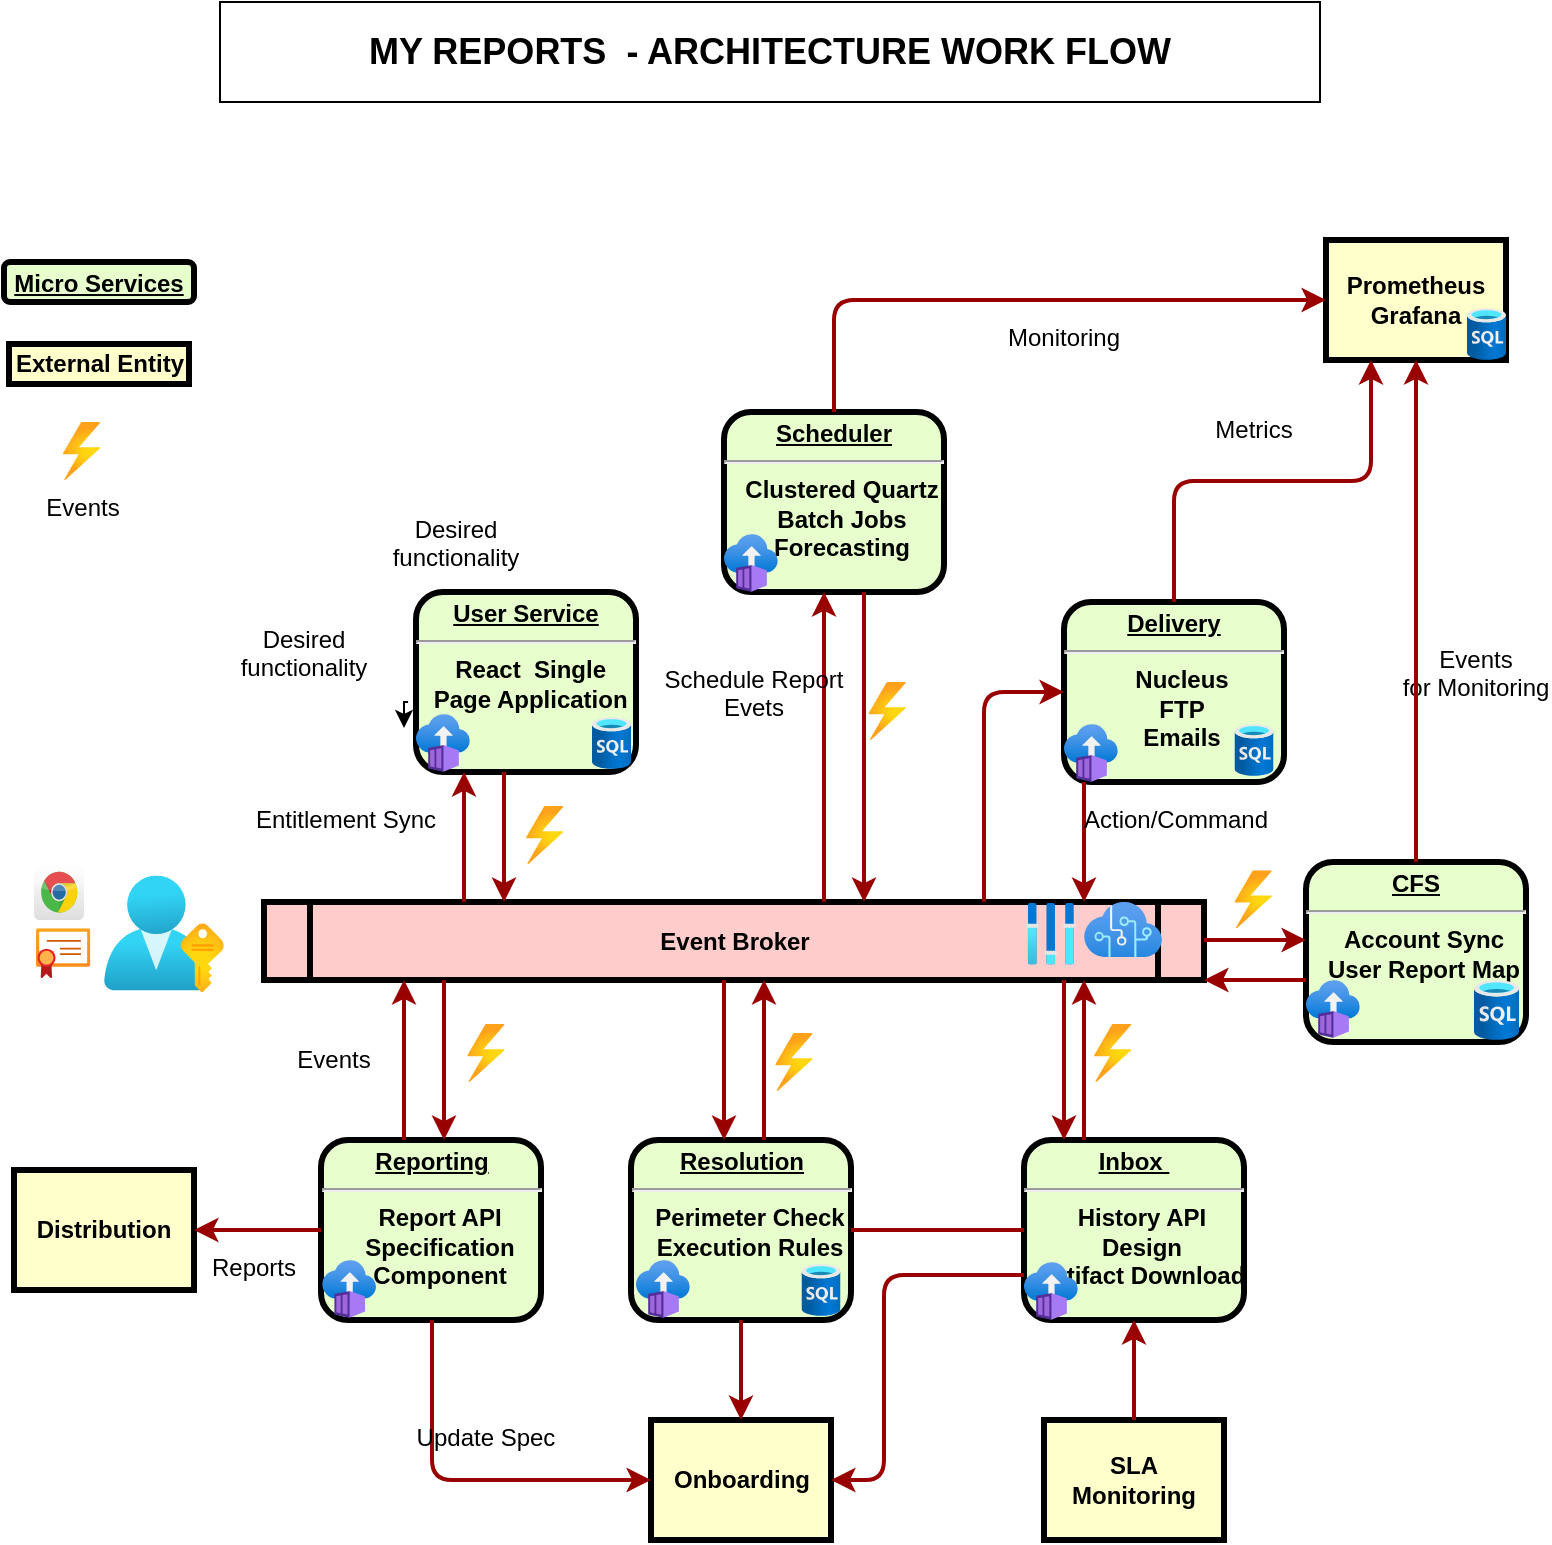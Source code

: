 <mxfile version="14.3.1" type="github">
  <diagram name="Page-1" id="c7558073-3199-34d8-9f00-42111426c3f3">
    <mxGraphModel dx="1678" dy="878" grid="1" gridSize="10" guides="1" tooltips="1" connect="1" arrows="1" fold="1" page="1" pageScale="1" pageWidth="826" pageHeight="1169" background="#ffffff" math="0" shadow="0">
      <root>
        <mxCell id="0" />
        <mxCell id="1" parent="0" />
        <mxCell id="4GTcz5uOyOijXQbMNw0b-100" style="edgeStyle=orthogonalEdgeStyle;rounded=0;orthogonalLoop=1;jettySize=auto;html=1;exitX=-0.036;exitY=0.611;exitDx=0;exitDy=0;exitPerimeter=0;" edge="1" parent="1" source="2">
          <mxGeometry relative="1" as="geometry">
            <mxPoint x="230" y="413" as="targetPoint" />
          </mxGeometry>
        </mxCell>
        <mxCell id="2" value="&lt;p style=&quot;margin: 0px ; margin-top: 4px ; text-align: center ; text-decoration: underline&quot;&gt;&lt;strong&gt;User Service&lt;/strong&gt;&lt;/p&gt;&lt;hr&gt;&lt;p style=&quot;margin: 0px ; margin-left: 8px&quot;&gt;React&amp;nbsp; Single&amp;nbsp;&lt;/p&gt;&lt;p style=&quot;margin: 0px ; margin-left: 8px&quot;&gt;Page Application&amp;nbsp;&lt;/p&gt;" style="verticalAlign=middle;align=center;overflow=fill;fontSize=12;fontFamily=Helvetica;html=1;rounded=1;fontStyle=1;strokeWidth=3;fillColor=#E6FFCC" parent="1" vertex="1">
          <mxGeometry x="236" y="345" width="110" height="90" as="geometry" />
        </mxCell>
        <mxCell id="5" value="Event Broker" style="shape=process;whiteSpace=wrap;align=center;verticalAlign=middle;size=0.048;fontStyle=1;strokeWidth=3;fillColor=#FFCCCC" parent="1" vertex="1">
          <mxGeometry x="160" y="500" width="470" height="39" as="geometry" />
        </mxCell>
        <mxCell id="6" value="&lt;p style=&quot;margin: 0px ; margin-top: 4px ; text-align: center ; text-decoration: underline&quot;&gt;&lt;strong&gt;Scheduler&lt;br&gt;&lt;/strong&gt;&lt;/p&gt;&lt;hr&gt;&lt;p style=&quot;margin: 0px ; margin-left: 8px&quot;&gt;Clustered Quartz&lt;/p&gt;&lt;p style=&quot;margin: 0px ; margin-left: 8px&quot;&gt;Batch Jobs&lt;/p&gt;&lt;p style=&quot;margin: 0px ; margin-left: 8px&quot;&gt;Forecasting&lt;/p&gt;" style="verticalAlign=middle;align=center;overflow=fill;fontSize=12;fontFamily=Helvetica;html=1;rounded=1;fontStyle=1;strokeWidth=3;fillColor=#E6FFCC" parent="1" vertex="1">
          <mxGeometry x="390" y="255" width="110" height="90" as="geometry" />
        </mxCell>
        <mxCell id="7" value="&lt;p style=&quot;margin: 0px ; margin-top: 4px ; text-align: center ; text-decoration: underline&quot;&gt;&lt;strong&gt;CFS&lt;/strong&gt;&lt;/p&gt;&lt;hr&gt;&lt;p style=&quot;margin: 0px ; margin-left: 8px&quot;&gt;&lt;span&gt;Account Sync&lt;/span&gt;&lt;/p&gt;&lt;p style=&quot;margin: 0px ; margin-left: 8px&quot;&gt;&lt;span&gt;User Report Map&lt;/span&gt;&lt;br&gt;&lt;/p&gt;" style="verticalAlign=middle;align=center;overflow=fill;fontSize=12;fontFamily=Helvetica;html=1;rounded=1;fontStyle=1;strokeWidth=3;fillColor=#E6FFCC" parent="1" vertex="1">
          <mxGeometry x="681" y="480" width="110" height="90" as="geometry" />
        </mxCell>
        <mxCell id="8" value="&lt;p style=&quot;margin: 0px ; margin-top: 4px ; text-align: center ; text-decoration: underline&quot;&gt;&lt;strong&gt;Delivery&lt;br&gt;&lt;/strong&gt;&lt;/p&gt;&lt;hr&gt;&lt;p style=&quot;margin: 0px ; margin-left: 8px&quot;&gt;Nucleus&lt;/p&gt;&lt;p style=&quot;margin: 0px ; margin-left: 8px&quot;&gt;FTP&lt;/p&gt;&lt;p style=&quot;margin: 0px ; margin-left: 8px&quot;&gt;Emails&lt;/p&gt;" style="verticalAlign=middle;align=center;overflow=fill;fontSize=12;fontFamily=Helvetica;html=1;rounded=1;fontStyle=1;strokeWidth=3;fillColor=#E6FFCC" parent="1" vertex="1">
          <mxGeometry x="560" y="350" width="110" height="90" as="geometry" />
        </mxCell>
        <mxCell id="9" value="&lt;p style=&quot;margin: 0px ; margin-top: 4px ; text-align: center ; text-decoration: underline&quot;&gt;&lt;strong&gt;Inbox&amp;nbsp;&lt;/strong&gt;&lt;/p&gt;&lt;hr&gt;&lt;p style=&quot;margin: 0px ; margin-left: 8px&quot;&gt;&lt;span&gt;History API&lt;/span&gt;&lt;/p&gt;&lt;p style=&quot;margin: 0px ; margin-left: 8px&quot;&gt;&lt;span&gt;Design&lt;/span&gt;&lt;br&gt;&lt;/p&gt;&lt;p style=&quot;margin: 0px ; margin-left: 8px&quot;&gt;&lt;span&gt;Artifact Download&lt;/span&gt;&lt;/p&gt;" style="verticalAlign=middle;align=center;overflow=fill;fontSize=12;fontFamily=Helvetica;html=1;rounded=1;fontStyle=1;strokeWidth=3;fillColor=#E6FFCC" parent="1" vertex="1">
          <mxGeometry x="540" y="619" width="110" height="90" as="geometry" />
        </mxCell>
        <mxCell id="10" value="&lt;p style=&quot;margin: 0px ; margin-top: 4px ; text-align: center ; text-decoration: underline&quot;&gt;&lt;strong&gt;&lt;strong&gt;Reporting&lt;/strong&gt;&lt;br&gt;&lt;/strong&gt;&lt;/p&gt;&lt;hr&gt;&lt;p style=&quot;margin: 0px ; margin-left: 8px&quot;&gt;Report API&lt;/p&gt;&lt;p style=&quot;margin: 0px ; margin-left: 8px&quot;&gt;Specification&lt;/p&gt;&lt;p style=&quot;margin: 0px ; margin-left: 8px&quot;&gt;Component&lt;/p&gt;" style="verticalAlign=middle;align=center;overflow=fill;fontSize=12;fontFamily=Helvetica;html=1;rounded=1;fontStyle=1;strokeWidth=3;fillColor=#E6FFCC" parent="1" vertex="1">
          <mxGeometry x="188.5" y="619" width="110" height="90" as="geometry" />
        </mxCell>
        <mxCell id="12" value="Prometheus&#xa;Grafana" style="whiteSpace=wrap;align=center;verticalAlign=middle;fontStyle=1;strokeWidth=3;fillColor=#FFFFCC" parent="1" vertex="1">
          <mxGeometry x="691" y="169.0" width="90" height="60" as="geometry" />
        </mxCell>
        <mxCell id="13" value="Onboarding" style="whiteSpace=wrap;align=center;verticalAlign=middle;fontStyle=1;strokeWidth=3;fillColor=#FFFFCC" parent="1" vertex="1">
          <mxGeometry x="353.5" y="759" width="90" height="60" as="geometry" />
        </mxCell>
        <mxCell id="14" value="Distribution" style="whiteSpace=wrap;align=center;verticalAlign=middle;fontStyle=1;strokeWidth=3;fillColor=#FFFFCC" parent="1" vertex="1">
          <mxGeometry x="35.0" y="634.0" width="90" height="60" as="geometry" />
        </mxCell>
        <mxCell id="15" value="SLA Monitoring" style="whiteSpace=wrap;align=center;verticalAlign=middle;fontStyle=1;strokeWidth=3;fillColor=#FFFFCC" parent="1" vertex="1">
          <mxGeometry x="550.0" y="759" width="90" height="60" as="geometry" />
        </mxCell>
        <mxCell id="11" value="&lt;p style=&quot;margin: 0px ; margin-top: 4px ; text-align: center ; text-decoration: underline&quot;&gt;&lt;strong&gt;Resolution&lt;/strong&gt;&lt;/p&gt;&lt;hr&gt;&lt;p style=&quot;margin: 0px ; margin-left: 8px&quot;&gt;Perimeter Check&lt;/p&gt;&lt;p style=&quot;margin: 0px ; margin-left: 8px&quot;&gt;Execution Rules&lt;/p&gt;" style="verticalAlign=middle;align=center;overflow=fill;fontSize=12;fontFamily=Helvetica;html=1;rounded=1;fontStyle=1;strokeWidth=3;fillColor=#E6FFCC" parent="1" vertex="1">
          <mxGeometry x="343.5" y="619" width="110" height="90" as="geometry" />
        </mxCell>
        <mxCell id="51" value="" style="endArrow=none;noEdgeStyle=1;strokeColor=#990000;strokeWidth=2" parent="1" source="9" target="11" edge="1">
          <mxGeometry relative="1" as="geometry">
            <mxPoint x="205.008" y="590" as="sourcePoint" />
            <mxPoint x="400.328" y="759" as="targetPoint" />
          </mxGeometry>
        </mxCell>
        <mxCell id="52" value="Desired &#xa;functionality" style="text;spacingTop=-5;align=center" parent="1" vertex="1">
          <mxGeometry x="165" y="360" width="30" height="20" as="geometry" />
        </mxCell>
        <mxCell id="53" value="Desired &#xa;functionality" style="text;spacingTop=-5;align=center" parent="1" vertex="1">
          <mxGeometry x="241" y="305" width="30" height="20" as="geometry" />
        </mxCell>
        <mxCell id="54" value="Entitlement Sync&#xa;" style="text;spacingTop=-5;align=center" parent="1" vertex="1">
          <mxGeometry x="186" y="450" width="30" height="20" as="geometry" />
        </mxCell>
        <mxCell id="55" value="" style="edgeStyle=elbowEdgeStyle;elbow=horizontal;strokeColor=#990000;strokeWidth=2" parent="1" source="5" target="2" edge="1">
          <mxGeometry width="100" height="100" relative="1" as="geometry">
            <mxPoint x="50" y="639" as="sourcePoint" />
            <mxPoint x="150" y="539" as="targetPoint" />
            <Array as="points">
              <mxPoint x="260" y="479" />
            </Array>
          </mxGeometry>
        </mxCell>
        <mxCell id="56" value="" style="edgeStyle=elbowEdgeStyle;elbow=horizontal;strokeColor=#990000;strokeWidth=2" parent="1" source="2" target="5" edge="1">
          <mxGeometry width="100" height="100" relative="1" as="geometry">
            <mxPoint x="50" y="609" as="sourcePoint" />
            <mxPoint x="150" y="509" as="targetPoint" />
            <Array as="points">
              <mxPoint x="280" y="469" />
            </Array>
          </mxGeometry>
        </mxCell>
        <mxCell id="58" value="" style="edgeStyle=elbowEdgeStyle;elbow=horizontal;strokeColor=#990000;strokeWidth=2" parent="1" source="5" target="6" edge="1">
          <mxGeometry width="100" height="100" relative="1" as="geometry">
            <mxPoint x="380" y="479" as="sourcePoint" />
            <mxPoint x="480" y="379" as="targetPoint" />
            <Array as="points">
              <mxPoint x="440" y="419" />
            </Array>
          </mxGeometry>
        </mxCell>
        <mxCell id="59" value="" style="edgeStyle=elbowEdgeStyle;elbow=horizontal;strokeColor=#990000;strokeWidth=2" parent="1" source="6" target="5" edge="1">
          <mxGeometry width="100" height="100" relative="1" as="geometry">
            <mxPoint x="350" y="479" as="sourcePoint" />
            <mxPoint x="450" y="379" as="targetPoint" />
            <Array as="points">
              <mxPoint x="460" y="429" />
            </Array>
          </mxGeometry>
        </mxCell>
        <mxCell id="61" value="Schedule Report&#xa;Evets" style="text;spacingTop=-5;align=center" parent="1" vertex="1">
          <mxGeometry x="390.0" y="380.0" width="30" height="20" as="geometry" />
        </mxCell>
        <mxCell id="62" value="Monitoring" style="text;spacingTop=-5;align=center" parent="1" vertex="1">
          <mxGeometry x="545.0" y="209.0" width="30" height="20" as="geometry" />
        </mxCell>
        <mxCell id="63" value="Metrics" style="text;spacingTop=-5;align=center" parent="1" vertex="1">
          <mxGeometry x="640" y="255.0" width="30" height="20" as="geometry" />
        </mxCell>
        <mxCell id="64" value="Events&#xa;for Monitoring" style="text;spacingTop=-5;align=center" parent="1" vertex="1">
          <mxGeometry x="751.0" y="370.0" width="30" height="20" as="geometry" />
        </mxCell>
        <mxCell id="65" value="" style="edgeStyle=elbowEdgeStyle;elbow=horizontal;strokeColor=#990000;strokeWidth=2" parent="1" source="6" target="12" edge="1">
          <mxGeometry width="100" height="100" relative="1" as="geometry">
            <mxPoint x="260" y="289.0" as="sourcePoint" />
            <mxPoint x="360" y="189.0" as="targetPoint" />
            <Array as="points">
              <mxPoint x="445" y="249" />
            </Array>
          </mxGeometry>
        </mxCell>
        <mxCell id="66" value="" style="edgeStyle=elbowEdgeStyle;elbow=vertical;entryX=0.25;entryY=1;strokeColor=#990000;strokeWidth=2" parent="1" source="8" target="12" edge="1">
          <mxGeometry width="100" height="100" relative="1" as="geometry">
            <mxPoint x="530" y="359" as="sourcePoint" />
            <mxPoint x="630" y="259" as="targetPoint" />
          </mxGeometry>
        </mxCell>
        <mxCell id="67" value="" style="edgeStyle=elbowEdgeStyle;elbow=horizontal;strokeColor=#990000;strokeWidth=2" parent="1" source="7" target="12" edge="1">
          <mxGeometry width="100" height="100" relative="1" as="geometry">
            <mxPoint x="660.0" y="469" as="sourcePoint" />
            <mxPoint x="760.0" y="369" as="targetPoint" />
          </mxGeometry>
        </mxCell>
        <mxCell id="68" value="" style="edgeStyle=elbowEdgeStyle;elbow=horizontal;strokeColor=#990000;strokeWidth=2" parent="1" source="8" target="5" edge="1">
          <mxGeometry width="100" height="100" relative="1" as="geometry">
            <mxPoint x="570" y="489" as="sourcePoint" />
            <mxPoint x="510" y="359" as="targetPoint" />
            <Array as="points">
              <mxPoint x="570" y="469" />
            </Array>
          </mxGeometry>
        </mxCell>
        <mxCell id="69" value="" style="edgeStyle=segmentEdgeStyle;strokeColor=#990000;strokeWidth=2" parent="1" source="5" target="8" edge="1">
          <mxGeometry width="100" height="100" relative="1" as="geometry">
            <mxPoint x="340" y="469" as="sourcePoint" />
            <mxPoint x="440" y="369" as="targetPoint" />
            <Array as="points">
              <mxPoint x="520" y="395" />
            </Array>
          </mxGeometry>
        </mxCell>
        <mxCell id="72" value="" style="edgeStyle=elbowEdgeStyle;elbow=vertical;strokeColor=#990000;strokeWidth=2" parent="1" source="5" target="7" edge="1">
          <mxGeometry width="100" height="100" relative="1" as="geometry">
            <mxPoint x="500" y="609" as="sourcePoint" />
            <mxPoint x="600" y="509" as="targetPoint" />
            <Array as="points">
              <mxPoint x="650" y="519" />
            </Array>
          </mxGeometry>
        </mxCell>
        <mxCell id="73" value="" style="edgeStyle=elbowEdgeStyle;elbow=vertical;strokeColor=#990000;strokeWidth=2" parent="1" source="7" target="5" edge="1">
          <mxGeometry width="100" height="100" relative="1" as="geometry">
            <mxPoint x="460" y="609" as="sourcePoint" />
            <mxPoint x="560" y="509" as="targetPoint" />
            <Array as="points">
              <mxPoint x="650" y="539" />
            </Array>
          </mxGeometry>
        </mxCell>
        <mxCell id="76" value="" style="edgeStyle=elbowEdgeStyle;elbow=horizontal;strokeColor=#990000;strokeWidth=2" parent="1" source="9" target="5" edge="1">
          <mxGeometry width="100" height="100" relative="1" as="geometry">
            <mxPoint x="420" y="689" as="sourcePoint" />
            <mxPoint x="520" y="589" as="targetPoint" />
            <Array as="points">
              <mxPoint x="570" y="579" />
            </Array>
          </mxGeometry>
        </mxCell>
        <mxCell id="77" value="" style="edgeStyle=elbowEdgeStyle;elbow=horizontal;strokeColor=#990000;strokeWidth=2" parent="1" source="5" target="9" edge="1">
          <mxGeometry width="100" height="100" relative="1" as="geometry">
            <mxPoint x="400" y="699" as="sourcePoint" />
            <mxPoint x="500" y="599" as="targetPoint" />
            <Array as="points">
              <mxPoint x="560" y="589" />
            </Array>
          </mxGeometry>
        </mxCell>
        <mxCell id="78" value="" style="edgeStyle=elbowEdgeStyle;elbow=horizontal;strokeColor=#990000;strokeWidth=2" parent="1" source="15" target="9" edge="1">
          <mxGeometry width="100" height="100" relative="1" as="geometry">
            <mxPoint x="430" y="809" as="sourcePoint" />
            <mxPoint x="530" y="709" as="targetPoint" />
          </mxGeometry>
        </mxCell>
        <mxCell id="81" value="" style="edgeStyle=elbowEdgeStyle;elbow=horizontal;exitX=0;exitY=0.75;strokeColor=#990000;strokeWidth=2" parent="1" source="9" target="13" edge="1">
          <mxGeometry width="100" height="100" relative="1" as="geometry">
            <mxPoint x="420" y="839" as="sourcePoint" />
            <mxPoint x="520" y="739" as="targetPoint" />
            <Array as="points">
              <mxPoint x="470" y="739" />
            </Array>
          </mxGeometry>
        </mxCell>
        <mxCell id="83" value="" style="edgeStyle=elbowEdgeStyle;elbow=horizontal;strokeColor=#990000;strokeWidth=2" parent="1" source="11" target="13" edge="1">
          <mxGeometry width="100" height="100" relative="1" as="geometry">
            <mxPoint x="200" y="769.0" as="sourcePoint" />
            <mxPoint x="230.0" y="759" as="targetPoint" />
          </mxGeometry>
        </mxCell>
        <mxCell id="85" value="" style="edgeStyle=elbowEdgeStyle;elbow=horizontal;strokeColor=#990000;strokeWidth=2" parent="1" source="10" target="13" edge="1">
          <mxGeometry width="100" height="100" relative="1" as="geometry">
            <mxPoint x="130.0" y="849" as="sourcePoint" />
            <mxPoint x="230.0" y="749" as="targetPoint" />
            <Array as="points">
              <mxPoint x="244" y="739" />
            </Array>
          </mxGeometry>
        </mxCell>
        <mxCell id="86" value="Update Spec" style="text;spacingTop=-5;align=center" parent="1" vertex="1">
          <mxGeometry x="256.0" y="759.0" width="30" height="20" as="geometry" />
        </mxCell>
        <mxCell id="87" value="" style="edgeStyle=elbowEdgeStyle;elbow=vertical;strokeColor=#990000;strokeWidth=2" parent="1" source="10" target="14" edge="1">
          <mxGeometry width="100" height="100" relative="1" as="geometry">
            <mxPoint x="70" y="849" as="sourcePoint" />
            <mxPoint x="170" y="749" as="targetPoint" />
          </mxGeometry>
        </mxCell>
        <mxCell id="88" value="" style="edgeStyle=elbowEdgeStyle;elbow=horizontal;strokeColor=#990000;strokeWidth=2" parent="1" source="5" target="11" edge="1">
          <mxGeometry width="100" height="100" relative="1" as="geometry">
            <mxPoint x="50" y="609" as="sourcePoint" />
            <mxPoint x="150" y="509" as="targetPoint" />
            <Array as="points">
              <mxPoint x="390" y="579" />
            </Array>
          </mxGeometry>
        </mxCell>
        <mxCell id="89" value="" style="edgeStyle=elbowEdgeStyle;elbow=horizontal;strokeColor=#990000;strokeWidth=2" parent="1" source="11" target="5" edge="1">
          <mxGeometry width="100" height="100" relative="1" as="geometry">
            <mxPoint x="60.0" y="619" as="sourcePoint" />
            <mxPoint x="160.0" y="519" as="targetPoint" />
            <Array as="points">
              <mxPoint x="410" y="579" />
            </Array>
          </mxGeometry>
        </mxCell>
        <mxCell id="91" value="Events&#xa;" style="text;spacingTop=-5;align=center" parent="1" vertex="1">
          <mxGeometry x="180" y="570.0" width="30" height="20" as="geometry" />
        </mxCell>
        <mxCell id="92" value="" style="edgeStyle=elbowEdgeStyle;elbow=horizontal;strokeColor=#990000;strokeWidth=2" parent="1" source="5" target="10" edge="1">
          <mxGeometry width="100" height="100" relative="1" as="geometry">
            <mxPoint x="30.0" y="609" as="sourcePoint" />
            <mxPoint x="130.0" y="509" as="targetPoint" />
            <Array as="points">
              <mxPoint x="250" y="579" />
            </Array>
          </mxGeometry>
        </mxCell>
        <mxCell id="93" value="" style="edgeStyle=elbowEdgeStyle;elbow=horizontal;strokeColor=#990000;strokeWidth=2" parent="1" source="10" target="5" edge="1">
          <mxGeometry width="100" height="100" relative="1" as="geometry">
            <mxPoint x="40" y="619" as="sourcePoint" />
            <mxPoint x="140" y="519" as="targetPoint" />
            <Array as="points">
              <mxPoint x="230" y="579" />
            </Array>
          </mxGeometry>
        </mxCell>
        <mxCell id="94" value="Reports" style="text;spacingTop=-5;align=center" parent="1" vertex="1">
          <mxGeometry x="140.0" y="674.0" width="30" height="20" as="geometry" />
        </mxCell>
        <mxCell id="4GTcz5uOyOijXQbMNw0b-97" value="" style="dashed=0;outlineConnect=0;html=1;align=center;labelPosition=center;verticalLabelPosition=bottom;verticalAlign=top;shape=mxgraph.webicons.chrome;gradientColor=#DFDEDE" vertex="1" parent="1">
          <mxGeometry x="45" y="481" width="25" height="28" as="geometry" />
        </mxCell>
        <mxCell id="4GTcz5uOyOijXQbMNw0b-101" value="&lt;p style=&quot;margin: 0px ; margin-top: 4px ; text-align: center ; text-decoration: underline&quot;&gt;Micro Services&lt;/p&gt;" style="verticalAlign=middle;align=center;overflow=fill;fontSize=12;fontFamily=Helvetica;html=1;rounded=1;fontStyle=1;strokeWidth=3;fillColor=#E6FFCC" vertex="1" parent="1">
          <mxGeometry x="30" y="180" width="95" height="20" as="geometry" />
        </mxCell>
        <mxCell id="4GTcz5uOyOijXQbMNw0b-102" value="External Entity" style="whiteSpace=wrap;align=center;verticalAlign=middle;fontStyle=1;strokeWidth=3;fillColor=#FFFFCC" vertex="1" parent="1">
          <mxGeometry x="32.5" y="221" width="90" height="20" as="geometry" />
        </mxCell>
        <mxCell id="4GTcz5uOyOijXQbMNw0b-104" value="Action/Command" style="text;spacingTop=-5;align=center" vertex="1" parent="1">
          <mxGeometry x="601.0" y="450.0" width="30" height="20" as="geometry" />
        </mxCell>
        <mxCell id="4GTcz5uOyOijXQbMNw0b-106" value="" style="aspect=fixed;html=1;points=[];align=center;image;fontSize=12;image=img/lib/azure2/ai_machine_learning/Cognitive_Services.svg;" vertex="1" parent="1">
          <mxGeometry x="570" y="500" width="39" height="27.53" as="geometry" />
        </mxCell>
        <mxCell id="4GTcz5uOyOijXQbMNw0b-108" value="" style="aspect=fixed;html=1;points=[];align=center;image;fontSize=12;image=img/lib/azure2/containers/Container_Instances.svg;" vertex="1" parent="1">
          <mxGeometry x="236" y="406" width="26.9" height="29" as="geometry" />
        </mxCell>
        <mxCell id="4GTcz5uOyOijXQbMNw0b-110" value="" style="aspect=fixed;html=1;points=[];align=center;image;fontSize=12;image=img/lib/azure2/containers/Container_Instances.svg;" vertex="1" parent="1">
          <mxGeometry x="390" y="316" width="26.9" height="29" as="geometry" />
        </mxCell>
        <mxCell id="4GTcz5uOyOijXQbMNw0b-111" value="" style="aspect=fixed;html=1;points=[];align=center;image;fontSize=12;image=img/lib/azure2/containers/Container_Instances.svg;" vertex="1" parent="1">
          <mxGeometry x="189.1" y="679" width="26.9" height="29" as="geometry" />
        </mxCell>
        <mxCell id="4GTcz5uOyOijXQbMNw0b-112" value="" style="aspect=fixed;html=1;points=[];align=center;image;fontSize=12;image=img/lib/azure2/containers/Container_Instances.svg;" vertex="1" parent="1">
          <mxGeometry x="560" y="411" width="26.9" height="29" as="geometry" />
        </mxCell>
        <mxCell id="4GTcz5uOyOijXQbMNw0b-113" value="" style="aspect=fixed;html=1;points=[];align=center;image;fontSize=12;image=img/lib/azure2/containers/Container_Instances.svg;" vertex="1" parent="1">
          <mxGeometry x="681" y="539" width="26.9" height="29" as="geometry" />
        </mxCell>
        <mxCell id="4GTcz5uOyOijXQbMNw0b-114" value="" style="aspect=fixed;html=1;points=[];align=center;image;fontSize=12;image=img/lib/azure2/containers/Container_Instances.svg;" vertex="1" parent="1">
          <mxGeometry x="346" y="679" width="26.9" height="29" as="geometry" />
        </mxCell>
        <mxCell id="4GTcz5uOyOijXQbMNw0b-115" value="" style="aspect=fixed;html=1;points=[];align=center;image;fontSize=12;image=img/lib/azure2/containers/Container_Instances.svg;" vertex="1" parent="1">
          <mxGeometry x="540" y="680" width="26.9" height="29" as="geometry" />
        </mxCell>
        <mxCell id="4GTcz5uOyOijXQbMNw0b-116" value="" style="aspect=fixed;html=1;points=[];align=center;image;fontSize=12;image=img/lib/azure2/azure_stack/User_Subscriptions.svg;" vertex="1" parent="1">
          <mxGeometry x="80" y="486.76" width="60" height="58.24" as="geometry" />
        </mxCell>
        <mxCell id="4GTcz5uOyOijXQbMNw0b-117" value="" style="aspect=fixed;html=1;points=[];align=center;image;fontSize=12;image=img/lib/azure2/app_services/App_Service_Certificates.svg;" vertex="1" parent="1">
          <mxGeometry x="46" y="513.14" width="27.19" height="24.86" as="geometry" />
        </mxCell>
        <mxCell id="4GTcz5uOyOijXQbMNw0b-118" value="" style="aspect=fixed;html=1;points=[];align=center;image;fontSize=12;image=img/lib/azure2/databases/SQL_Database.svg;" vertex="1" parent="1">
          <mxGeometry x="324" y="407.5" width="19.5" height="26" as="geometry" />
        </mxCell>
        <mxCell id="4GTcz5uOyOijXQbMNw0b-119" value="" style="aspect=fixed;html=1;points=[];align=center;image;fontSize=12;image=img/lib/azure2/databases/SQL_Database.svg;" vertex="1" parent="1">
          <mxGeometry x="428.75" y="681" width="19.5" height="26" as="geometry" />
        </mxCell>
        <mxCell id="4GTcz5uOyOijXQbMNw0b-120" value="" style="aspect=fixed;html=1;points=[];align=center;image;fontSize=12;image=img/lib/azure2/databases/SQL_Database.svg;" vertex="1" parent="1">
          <mxGeometry x="761.5" y="203" width="19.5" height="26" as="geometry" />
        </mxCell>
        <mxCell id="4GTcz5uOyOijXQbMNw0b-121" value="" style="aspect=fixed;html=1;points=[];align=center;image;fontSize=12;image=img/lib/azure2/databases/SQL_Database.svg;" vertex="1" parent="1">
          <mxGeometry x="645.25" y="411" width="19.5" height="26" as="geometry" />
        </mxCell>
        <mxCell id="4GTcz5uOyOijXQbMNw0b-122" value="" style="aspect=fixed;html=1;points=[];align=center;image;fontSize=12;image=img/lib/azure2/databases/SQL_Database.svg;" vertex="1" parent="1">
          <mxGeometry x="765" y="539" width="22.5" height="30" as="geometry" />
        </mxCell>
        <mxCell id="4GTcz5uOyOijXQbMNw0b-123" value="" style="aspect=fixed;html=1;points=[];align=center;image;fontSize=12;image=img/lib/azure2/general/Power.svg;" vertex="1" parent="1">
          <mxGeometry x="291" y="452" width="18.76" height="29" as="geometry" />
        </mxCell>
        <mxCell id="4GTcz5uOyOijXQbMNw0b-125" value="" style="aspect=fixed;html=1;points=[];align=center;image;fontSize=12;image=img/lib/azure2/general/Power.svg;" vertex="1" parent="1">
          <mxGeometry x="462.24" y="390" width="18.76" height="29" as="geometry" />
        </mxCell>
        <mxCell id="4GTcz5uOyOijXQbMNw0b-126" value="" style="aspect=fixed;html=1;points=[];align=center;image;fontSize=12;image=img/lib/azure2/general/Power.svg;" vertex="1" parent="1">
          <mxGeometry x="261.62" y="561" width="18.76" height="29" as="geometry" />
        </mxCell>
        <mxCell id="4GTcz5uOyOijXQbMNw0b-127" value="" style="aspect=fixed;html=1;points=[];align=center;image;fontSize=12;image=img/lib/azure2/general/Power.svg;" vertex="1" parent="1">
          <mxGeometry x="415.62" y="565.5" width="18.76" height="29" as="geometry" />
        </mxCell>
        <mxCell id="4GTcz5uOyOijXQbMNw0b-128" value="Events" style="aspect=fixed;html=1;points=[];align=center;image;fontSize=12;image=img/lib/azure2/general/Power.svg;" vertex="1" parent="1">
          <mxGeometry x="59.43" y="260" width="18.76" height="29" as="geometry" />
        </mxCell>
        <mxCell id="4GTcz5uOyOijXQbMNw0b-129" value="" style="aspect=fixed;html=1;points=[];align=center;image;fontSize=12;image=img/lib/azure2/general/Controls.svg;" vertex="1" parent="1">
          <mxGeometry x="540.95" y="500.48" width="25" height="30.8" as="geometry" />
        </mxCell>
        <mxCell id="4GTcz5uOyOijXQbMNw0b-130" value="&lt;h2&gt;MY REPORTS&amp;nbsp; - ARCHITECTURE WORK FLOW&lt;/h2&gt;" style="rounded=0;whiteSpace=wrap;html=1;" vertex="1" parent="1">
          <mxGeometry x="138" y="50" width="550" height="50" as="geometry" />
        </mxCell>
        <mxCell id="4GTcz5uOyOijXQbMNw0b-131" value="" style="aspect=fixed;html=1;points=[];align=center;image;fontSize=12;image=img/lib/azure2/general/Power.svg;" vertex="1" parent="1">
          <mxGeometry x="575" y="561" width="18.76" height="29" as="geometry" />
        </mxCell>
        <mxCell id="4GTcz5uOyOijXQbMNw0b-132" value="" style="aspect=fixed;html=1;points=[];align=center;image;fontSize=12;image=img/lib/azure2/general/Power.svg;" vertex="1" parent="1">
          <mxGeometry x="645.25" y="484.14" width="18.76" height="29" as="geometry" />
        </mxCell>
      </root>
    </mxGraphModel>
  </diagram>
</mxfile>
